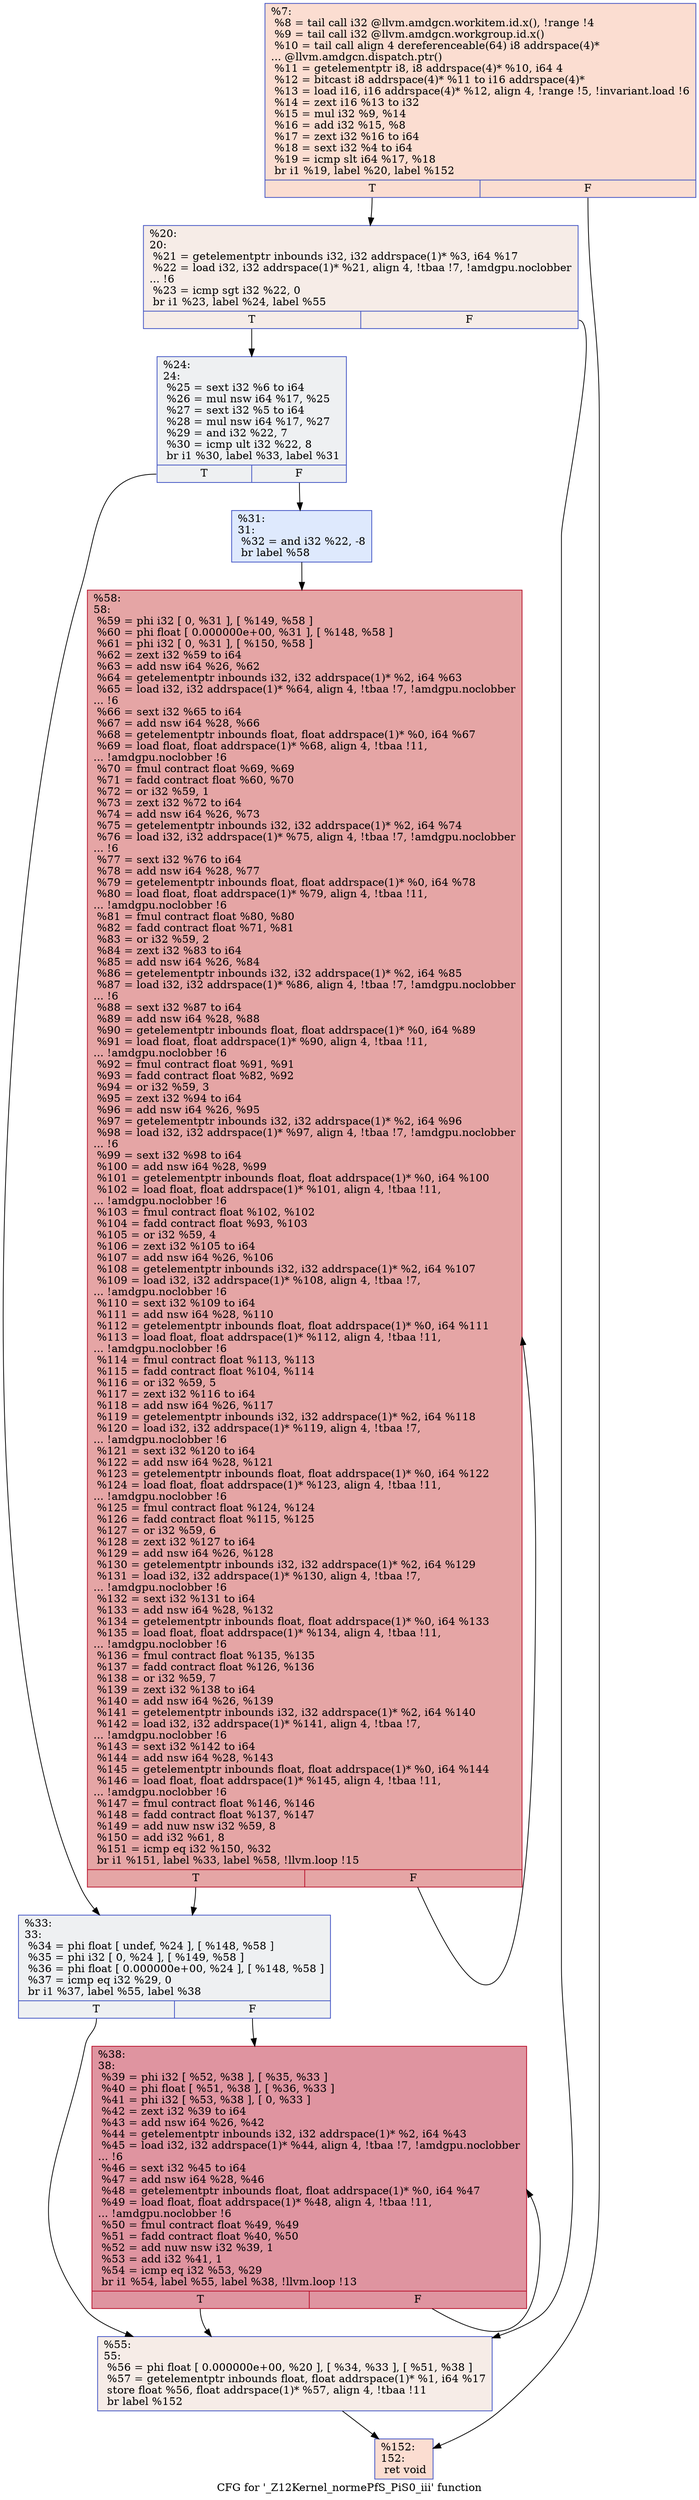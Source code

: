 digraph "CFG for '_Z12Kernel_normePfS_PiS0_iii' function" {
	label="CFG for '_Z12Kernel_normePfS_PiS0_iii' function";

	Node0x5cafa50 [shape=record,color="#3d50c3ff", style=filled, fillcolor="#f7b39670",label="{%7:\l  %8 = tail call i32 @llvm.amdgcn.workitem.id.x(), !range !4\l  %9 = tail call i32 @llvm.amdgcn.workgroup.id.x()\l  %10 = tail call align 4 dereferenceable(64) i8 addrspace(4)*\l... @llvm.amdgcn.dispatch.ptr()\l  %11 = getelementptr i8, i8 addrspace(4)* %10, i64 4\l  %12 = bitcast i8 addrspace(4)* %11 to i16 addrspace(4)*\l  %13 = load i16, i16 addrspace(4)* %12, align 4, !range !5, !invariant.load !6\l  %14 = zext i16 %13 to i32\l  %15 = mul i32 %9, %14\l  %16 = add i32 %15, %8\l  %17 = zext i32 %16 to i64\l  %18 = sext i32 %4 to i64\l  %19 = icmp slt i64 %17, %18\l  br i1 %19, label %20, label %152\l|{<s0>T|<s1>F}}"];
	Node0x5cafa50:s0 -> Node0x5cb1a80;
	Node0x5cafa50:s1 -> Node0x5cb1b10;
	Node0x5cb1a80 [shape=record,color="#3d50c3ff", style=filled, fillcolor="#ead5c970",label="{%20:\l20:                                               \l  %21 = getelementptr inbounds i32, i32 addrspace(1)* %3, i64 %17\l  %22 = load i32, i32 addrspace(1)* %21, align 4, !tbaa !7, !amdgpu.noclobber\l... !6\l  %23 = icmp sgt i32 %22, 0\l  br i1 %23, label %24, label %55\l|{<s0>T|<s1>F}}"];
	Node0x5cb1a80:s0 -> Node0x5cb2580;
	Node0x5cb1a80:s1 -> Node0x5cb2610;
	Node0x5cb2580 [shape=record,color="#3d50c3ff", style=filled, fillcolor="#d9dce170",label="{%24:\l24:                                               \l  %25 = sext i32 %6 to i64\l  %26 = mul nsw i64 %17, %25\l  %27 = sext i32 %5 to i64\l  %28 = mul nsw i64 %17, %27\l  %29 = and i32 %22, 7\l  %30 = icmp ult i32 %22, 8\l  br i1 %30, label %33, label %31\l|{<s0>T|<s1>F}}"];
	Node0x5cb2580:s0 -> Node0x5cb2ad0;
	Node0x5cb2580:s1 -> Node0x5cb2b20;
	Node0x5cb2b20 [shape=record,color="#3d50c3ff", style=filled, fillcolor="#b5cdfa70",label="{%31:\l31:                                               \l  %32 = and i32 %22, -8\l  br label %58\l}"];
	Node0x5cb2b20 -> Node0x5cb1870;
	Node0x5cb2ad0 [shape=record,color="#3d50c3ff", style=filled, fillcolor="#d9dce170",label="{%33:\l33:                                               \l  %34 = phi float [ undef, %24 ], [ %148, %58 ]\l  %35 = phi i32 [ 0, %24 ], [ %149, %58 ]\l  %36 = phi float [ 0.000000e+00, %24 ], [ %148, %58 ]\l  %37 = icmp eq i32 %29, 0\l  br i1 %37, label %55, label %38\l|{<s0>T|<s1>F}}"];
	Node0x5cb2ad0:s0 -> Node0x5cb2610;
	Node0x5cb2ad0:s1 -> Node0x5cb40a0;
	Node0x5cb40a0 [shape=record,color="#b70d28ff", style=filled, fillcolor="#b70d2870",label="{%38:\l38:                                               \l  %39 = phi i32 [ %52, %38 ], [ %35, %33 ]\l  %40 = phi float [ %51, %38 ], [ %36, %33 ]\l  %41 = phi i32 [ %53, %38 ], [ 0, %33 ]\l  %42 = zext i32 %39 to i64\l  %43 = add nsw i64 %26, %42\l  %44 = getelementptr inbounds i32, i32 addrspace(1)* %2, i64 %43\l  %45 = load i32, i32 addrspace(1)* %44, align 4, !tbaa !7, !amdgpu.noclobber\l... !6\l  %46 = sext i32 %45 to i64\l  %47 = add nsw i64 %28, %46\l  %48 = getelementptr inbounds float, float addrspace(1)* %0, i64 %47\l  %49 = load float, float addrspace(1)* %48, align 4, !tbaa !11,\l... !amdgpu.noclobber !6\l  %50 = fmul contract float %49, %49\l  %51 = fadd contract float %40, %50\l  %52 = add nuw nsw i32 %39, 1\l  %53 = add i32 %41, 1\l  %54 = icmp eq i32 %53, %29\l  br i1 %54, label %55, label %38, !llvm.loop !13\l|{<s0>T|<s1>F}}"];
	Node0x5cb40a0:s0 -> Node0x5cb2610;
	Node0x5cb40a0:s1 -> Node0x5cb40a0;
	Node0x5cb2610 [shape=record,color="#3d50c3ff", style=filled, fillcolor="#ead5c970",label="{%55:\l55:                                               \l  %56 = phi float [ 0.000000e+00, %20 ], [ %34, %33 ], [ %51, %38 ]\l  %57 = getelementptr inbounds float, float addrspace(1)* %1, i64 %17\l  store float %56, float addrspace(1)* %57, align 4, !tbaa !11\l  br label %152\l}"];
	Node0x5cb2610 -> Node0x5cb1b10;
	Node0x5cb1870 [shape=record,color="#b70d28ff", style=filled, fillcolor="#c5333470",label="{%58:\l58:                                               \l  %59 = phi i32 [ 0, %31 ], [ %149, %58 ]\l  %60 = phi float [ 0.000000e+00, %31 ], [ %148, %58 ]\l  %61 = phi i32 [ 0, %31 ], [ %150, %58 ]\l  %62 = zext i32 %59 to i64\l  %63 = add nsw i64 %26, %62\l  %64 = getelementptr inbounds i32, i32 addrspace(1)* %2, i64 %63\l  %65 = load i32, i32 addrspace(1)* %64, align 4, !tbaa !7, !amdgpu.noclobber\l... !6\l  %66 = sext i32 %65 to i64\l  %67 = add nsw i64 %28, %66\l  %68 = getelementptr inbounds float, float addrspace(1)* %0, i64 %67\l  %69 = load float, float addrspace(1)* %68, align 4, !tbaa !11,\l... !amdgpu.noclobber !6\l  %70 = fmul contract float %69, %69\l  %71 = fadd contract float %60, %70\l  %72 = or i32 %59, 1\l  %73 = zext i32 %72 to i64\l  %74 = add nsw i64 %26, %73\l  %75 = getelementptr inbounds i32, i32 addrspace(1)* %2, i64 %74\l  %76 = load i32, i32 addrspace(1)* %75, align 4, !tbaa !7, !amdgpu.noclobber\l... !6\l  %77 = sext i32 %76 to i64\l  %78 = add nsw i64 %28, %77\l  %79 = getelementptr inbounds float, float addrspace(1)* %0, i64 %78\l  %80 = load float, float addrspace(1)* %79, align 4, !tbaa !11,\l... !amdgpu.noclobber !6\l  %81 = fmul contract float %80, %80\l  %82 = fadd contract float %71, %81\l  %83 = or i32 %59, 2\l  %84 = zext i32 %83 to i64\l  %85 = add nsw i64 %26, %84\l  %86 = getelementptr inbounds i32, i32 addrspace(1)* %2, i64 %85\l  %87 = load i32, i32 addrspace(1)* %86, align 4, !tbaa !7, !amdgpu.noclobber\l... !6\l  %88 = sext i32 %87 to i64\l  %89 = add nsw i64 %28, %88\l  %90 = getelementptr inbounds float, float addrspace(1)* %0, i64 %89\l  %91 = load float, float addrspace(1)* %90, align 4, !tbaa !11,\l... !amdgpu.noclobber !6\l  %92 = fmul contract float %91, %91\l  %93 = fadd contract float %82, %92\l  %94 = or i32 %59, 3\l  %95 = zext i32 %94 to i64\l  %96 = add nsw i64 %26, %95\l  %97 = getelementptr inbounds i32, i32 addrspace(1)* %2, i64 %96\l  %98 = load i32, i32 addrspace(1)* %97, align 4, !tbaa !7, !amdgpu.noclobber\l... !6\l  %99 = sext i32 %98 to i64\l  %100 = add nsw i64 %28, %99\l  %101 = getelementptr inbounds float, float addrspace(1)* %0, i64 %100\l  %102 = load float, float addrspace(1)* %101, align 4, !tbaa !11,\l... !amdgpu.noclobber !6\l  %103 = fmul contract float %102, %102\l  %104 = fadd contract float %93, %103\l  %105 = or i32 %59, 4\l  %106 = zext i32 %105 to i64\l  %107 = add nsw i64 %26, %106\l  %108 = getelementptr inbounds i32, i32 addrspace(1)* %2, i64 %107\l  %109 = load i32, i32 addrspace(1)* %108, align 4, !tbaa !7,\l... !amdgpu.noclobber !6\l  %110 = sext i32 %109 to i64\l  %111 = add nsw i64 %28, %110\l  %112 = getelementptr inbounds float, float addrspace(1)* %0, i64 %111\l  %113 = load float, float addrspace(1)* %112, align 4, !tbaa !11,\l... !amdgpu.noclobber !6\l  %114 = fmul contract float %113, %113\l  %115 = fadd contract float %104, %114\l  %116 = or i32 %59, 5\l  %117 = zext i32 %116 to i64\l  %118 = add nsw i64 %26, %117\l  %119 = getelementptr inbounds i32, i32 addrspace(1)* %2, i64 %118\l  %120 = load i32, i32 addrspace(1)* %119, align 4, !tbaa !7,\l... !amdgpu.noclobber !6\l  %121 = sext i32 %120 to i64\l  %122 = add nsw i64 %28, %121\l  %123 = getelementptr inbounds float, float addrspace(1)* %0, i64 %122\l  %124 = load float, float addrspace(1)* %123, align 4, !tbaa !11,\l... !amdgpu.noclobber !6\l  %125 = fmul contract float %124, %124\l  %126 = fadd contract float %115, %125\l  %127 = or i32 %59, 6\l  %128 = zext i32 %127 to i64\l  %129 = add nsw i64 %26, %128\l  %130 = getelementptr inbounds i32, i32 addrspace(1)* %2, i64 %129\l  %131 = load i32, i32 addrspace(1)* %130, align 4, !tbaa !7,\l... !amdgpu.noclobber !6\l  %132 = sext i32 %131 to i64\l  %133 = add nsw i64 %28, %132\l  %134 = getelementptr inbounds float, float addrspace(1)* %0, i64 %133\l  %135 = load float, float addrspace(1)* %134, align 4, !tbaa !11,\l... !amdgpu.noclobber !6\l  %136 = fmul contract float %135, %135\l  %137 = fadd contract float %126, %136\l  %138 = or i32 %59, 7\l  %139 = zext i32 %138 to i64\l  %140 = add nsw i64 %26, %139\l  %141 = getelementptr inbounds i32, i32 addrspace(1)* %2, i64 %140\l  %142 = load i32, i32 addrspace(1)* %141, align 4, !tbaa !7,\l... !amdgpu.noclobber !6\l  %143 = sext i32 %142 to i64\l  %144 = add nsw i64 %28, %143\l  %145 = getelementptr inbounds float, float addrspace(1)* %0, i64 %144\l  %146 = load float, float addrspace(1)* %145, align 4, !tbaa !11,\l... !amdgpu.noclobber !6\l  %147 = fmul contract float %146, %146\l  %148 = fadd contract float %137, %147\l  %149 = add nuw nsw i32 %59, 8\l  %150 = add i32 %61, 8\l  %151 = icmp eq i32 %150, %32\l  br i1 %151, label %33, label %58, !llvm.loop !15\l|{<s0>T|<s1>F}}"];
	Node0x5cb1870:s0 -> Node0x5cb2ad0;
	Node0x5cb1870:s1 -> Node0x5cb1870;
	Node0x5cb1b10 [shape=record,color="#3d50c3ff", style=filled, fillcolor="#f7b39670",label="{%152:\l152:                                              \l  ret void\l}"];
}
